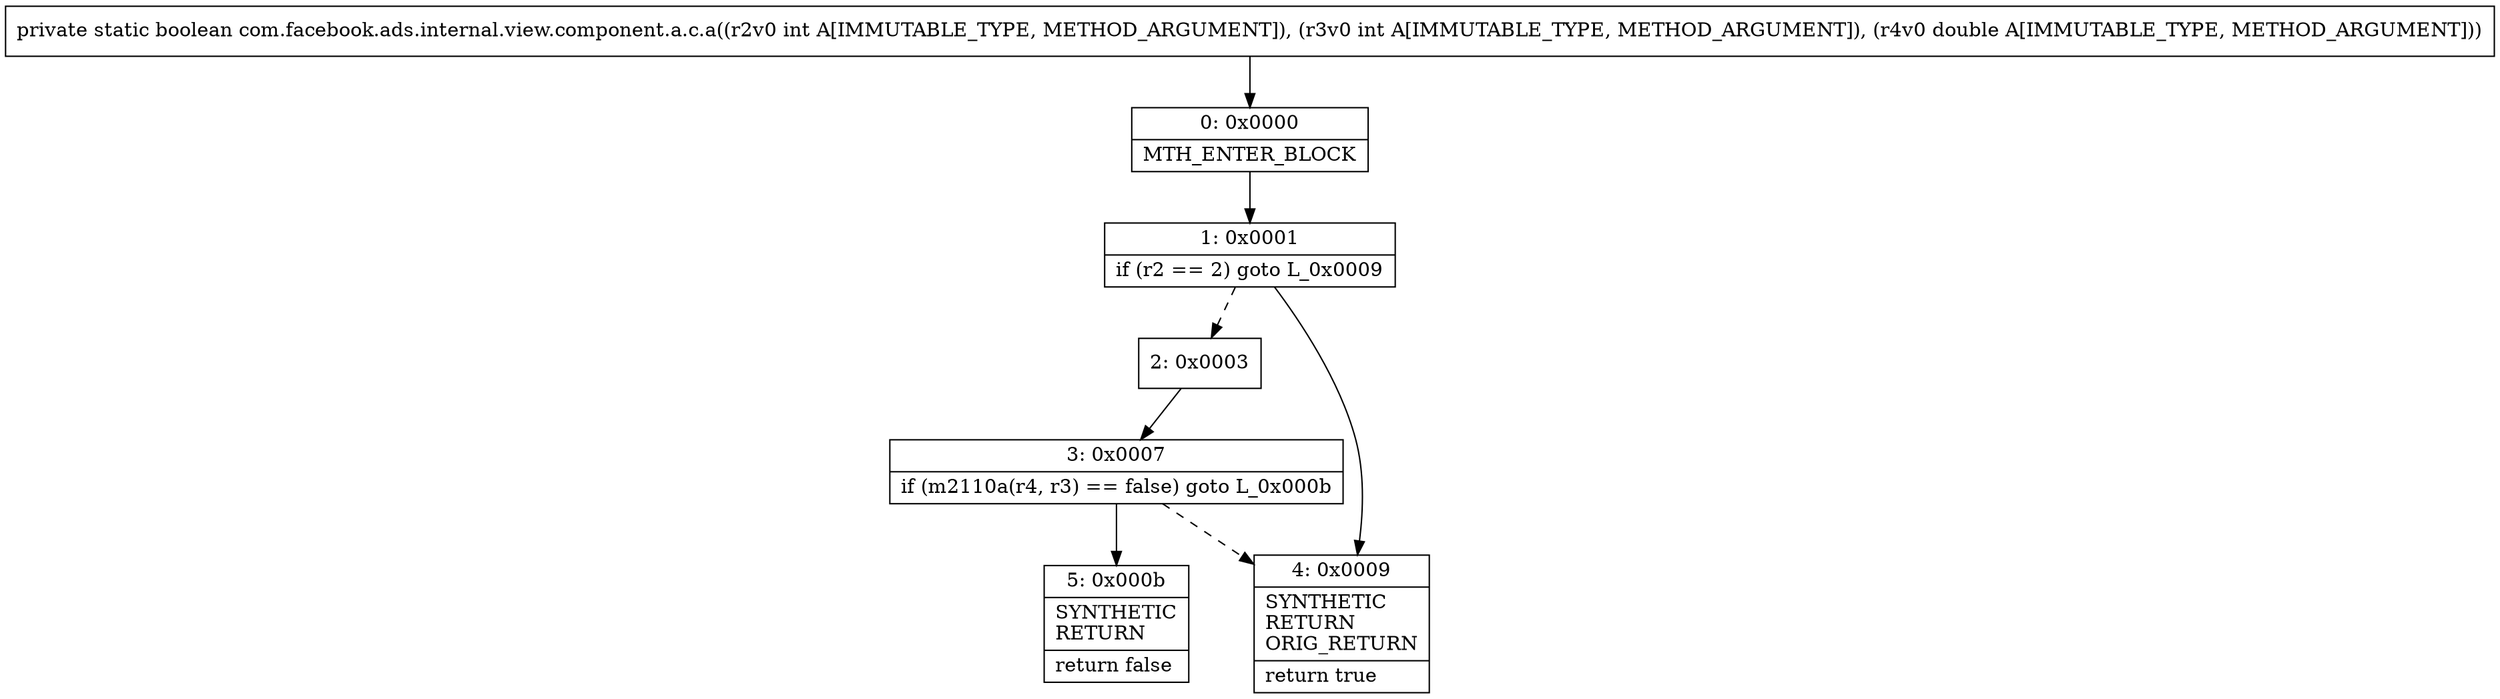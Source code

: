 digraph "CFG forcom.facebook.ads.internal.view.component.a.c.a(IID)Z" {
Node_0 [shape=record,label="{0\:\ 0x0000|MTH_ENTER_BLOCK\l}"];
Node_1 [shape=record,label="{1\:\ 0x0001|if (r2 == 2) goto L_0x0009\l}"];
Node_2 [shape=record,label="{2\:\ 0x0003}"];
Node_3 [shape=record,label="{3\:\ 0x0007|if (m2110a(r4, r3) == false) goto L_0x000b\l}"];
Node_4 [shape=record,label="{4\:\ 0x0009|SYNTHETIC\lRETURN\lORIG_RETURN\l|return true\l}"];
Node_5 [shape=record,label="{5\:\ 0x000b|SYNTHETIC\lRETURN\l|return false\l}"];
MethodNode[shape=record,label="{private static boolean com.facebook.ads.internal.view.component.a.c.a((r2v0 int A[IMMUTABLE_TYPE, METHOD_ARGUMENT]), (r3v0 int A[IMMUTABLE_TYPE, METHOD_ARGUMENT]), (r4v0 double A[IMMUTABLE_TYPE, METHOD_ARGUMENT])) }"];
MethodNode -> Node_0;
Node_0 -> Node_1;
Node_1 -> Node_2[style=dashed];
Node_1 -> Node_4;
Node_2 -> Node_3;
Node_3 -> Node_4[style=dashed];
Node_3 -> Node_5;
}

